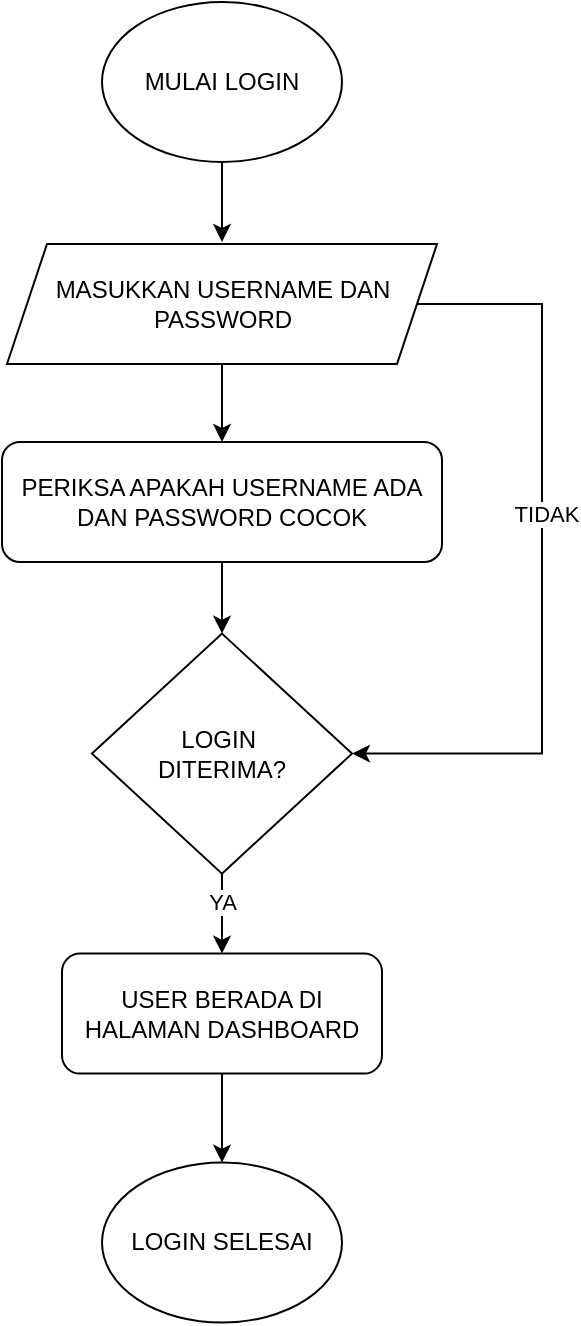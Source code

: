 <mxfile version="25.0.1">
  <diagram name="Page-1" id="s6RYuwPW1rAyxglArAj3">
    <mxGraphModel dx="753" dy="403" grid="1" gridSize="10" guides="1" tooltips="1" connect="1" arrows="1" fold="1" page="1" pageScale="1" pageWidth="850" pageHeight="1100" math="0" shadow="0">
      <root>
        <mxCell id="0" />
        <mxCell id="1" parent="0" />
        <mxCell id="EH_pXnjPwOsGgoBDvtnK-1" style="edgeStyle=orthogonalEdgeStyle;rounded=0;orthogonalLoop=1;jettySize=auto;html=1;" edge="1" parent="1" source="EH_pXnjPwOsGgoBDvtnK-2">
          <mxGeometry relative="1" as="geometry">
            <mxPoint x="400" y="180" as="targetPoint" />
          </mxGeometry>
        </mxCell>
        <mxCell id="EH_pXnjPwOsGgoBDvtnK-2" value="MULAI LOGIN" style="ellipse;whiteSpace=wrap;html=1;" vertex="1" parent="1">
          <mxGeometry x="340" y="60" width="120" height="80" as="geometry" />
        </mxCell>
        <mxCell id="EH_pXnjPwOsGgoBDvtnK-3" style="edgeStyle=orthogonalEdgeStyle;rounded=0;orthogonalLoop=1;jettySize=auto;html=1;entryX=0.5;entryY=0;entryDx=0;entryDy=0;" edge="1" parent="1" source="EH_pXnjPwOsGgoBDvtnK-13" target="EH_pXnjPwOsGgoBDvtnK-9">
          <mxGeometry relative="1" as="geometry" />
        </mxCell>
        <mxCell id="EH_pXnjPwOsGgoBDvtnK-4" style="edgeStyle=orthogonalEdgeStyle;rounded=0;orthogonalLoop=1;jettySize=auto;html=1;exitX=1;exitY=0.5;exitDx=0;exitDy=0;entryX=1;entryY=0.5;entryDx=0;entryDy=0;" edge="1" parent="1" source="EH_pXnjPwOsGgoBDvtnK-6" target="EH_pXnjPwOsGgoBDvtnK-9">
          <mxGeometry relative="1" as="geometry">
            <mxPoint x="560" y="211" as="targetPoint" />
            <Array as="points">
              <mxPoint x="560" y="211" />
              <mxPoint x="560" y="436" />
            </Array>
          </mxGeometry>
        </mxCell>
        <mxCell id="EH_pXnjPwOsGgoBDvtnK-5" value="TIDAK" style="edgeLabel;html=1;align=center;verticalAlign=middle;resizable=0;points=[];" vertex="1" connectable="0" parent="EH_pXnjPwOsGgoBDvtnK-4">
          <mxGeometry x="-0.131" y="2" relative="1" as="geometry">
            <mxPoint y="1" as="offset" />
          </mxGeometry>
        </mxCell>
        <mxCell id="EH_pXnjPwOsGgoBDvtnK-6" value="MASUKKAN USERNAME DAN PASSWORD" style="shape=parallelogram;perimeter=parallelogramPerimeter;whiteSpace=wrap;html=1;fixedSize=1;" vertex="1" parent="1">
          <mxGeometry x="292.5" y="181" width="215" height="60" as="geometry" />
        </mxCell>
        <mxCell id="EH_pXnjPwOsGgoBDvtnK-7" style="edgeStyle=orthogonalEdgeStyle;rounded=0;orthogonalLoop=1;jettySize=auto;html=1;exitX=0.5;exitY=1;exitDx=0;exitDy=0;entryX=0.5;entryY=0;entryDx=0;entryDy=0;" edge="1" parent="1" source="EH_pXnjPwOsGgoBDvtnK-9" target="EH_pXnjPwOsGgoBDvtnK-12">
          <mxGeometry relative="1" as="geometry" />
        </mxCell>
        <mxCell id="EH_pXnjPwOsGgoBDvtnK-8" value="YA" style="edgeLabel;html=1;align=center;verticalAlign=middle;resizable=0;points=[];" vertex="1" connectable="0" parent="EH_pXnjPwOsGgoBDvtnK-7">
          <mxGeometry x="-0.3" relative="1" as="geometry">
            <mxPoint as="offset" />
          </mxGeometry>
        </mxCell>
        <mxCell id="EH_pXnjPwOsGgoBDvtnK-9" value="LOGIN&amp;nbsp;&lt;div&gt;DITERIMA?&lt;/div&gt;" style="rhombus;whiteSpace=wrap;html=1;" vertex="1" parent="1">
          <mxGeometry x="335" y="375.81" width="130" height="120" as="geometry" />
        </mxCell>
        <mxCell id="EH_pXnjPwOsGgoBDvtnK-10" value="LOGIN SELESAI" style="ellipse;whiteSpace=wrap;html=1;" vertex="1" parent="1">
          <mxGeometry x="340" y="640.31" width="120" height="80" as="geometry" />
        </mxCell>
        <mxCell id="EH_pXnjPwOsGgoBDvtnK-11" style="edgeStyle=orthogonalEdgeStyle;rounded=0;orthogonalLoop=1;jettySize=auto;html=1;exitX=0.5;exitY=1;exitDx=0;exitDy=0;entryX=0.5;entryY=0;entryDx=0;entryDy=0;" edge="1" parent="1" source="EH_pXnjPwOsGgoBDvtnK-12" target="EH_pXnjPwOsGgoBDvtnK-10">
          <mxGeometry relative="1" as="geometry" />
        </mxCell>
        <mxCell id="EH_pXnjPwOsGgoBDvtnK-12" value="USER BERADA DI HALAMAN DASHBOARD" style="rounded=1;whiteSpace=wrap;html=1;" vertex="1" parent="1">
          <mxGeometry x="320" y="535.81" width="160" height="60" as="geometry" />
        </mxCell>
        <mxCell id="EH_pXnjPwOsGgoBDvtnK-14" value="" style="edgeStyle=orthogonalEdgeStyle;rounded=0;orthogonalLoop=1;jettySize=auto;html=1;entryX=0.5;entryY=0;entryDx=0;entryDy=0;" edge="1" parent="1" source="EH_pXnjPwOsGgoBDvtnK-6" target="EH_pXnjPwOsGgoBDvtnK-13">
          <mxGeometry relative="1" as="geometry">
            <mxPoint x="400" y="241" as="sourcePoint" />
            <mxPoint x="400" y="376" as="targetPoint" />
          </mxGeometry>
        </mxCell>
        <mxCell id="EH_pXnjPwOsGgoBDvtnK-13" value="PERIKSA APAKAH USERNAME ADA DAN PASSWORD COCOK" style="rounded=1;whiteSpace=wrap;html=1;" vertex="1" parent="1">
          <mxGeometry x="290" y="280" width="220" height="60" as="geometry" />
        </mxCell>
      </root>
    </mxGraphModel>
  </diagram>
</mxfile>
